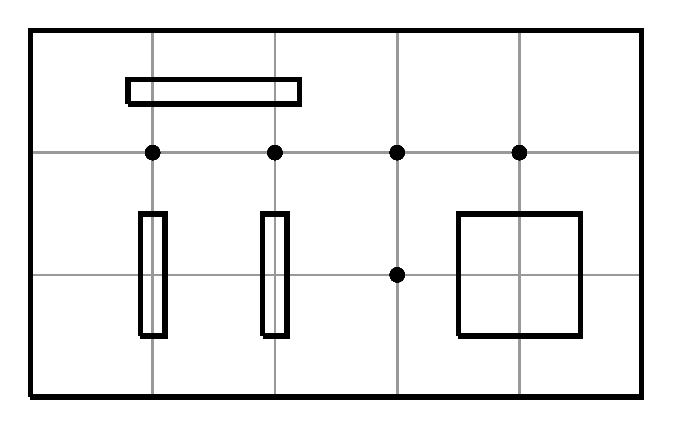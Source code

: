 % This file was created by matlab2tikz v0.4.0.
% Copyright (c) 2008--2013, Nico Schlömer <nico.schloemer@gmail.com>
% All rights reserved.
% 
% The latest updates can be retrieved from
%   http://www.mathworks.com/matlabcentral/fileexchange/22022-matlab2tikz
% where you can also make suggestions and rate matlab2tikz.
% 
% 
% 
\begin{tikzpicture}

\begin{axis}[%
width=3.423in,
height=5.459in,
scale only axis,
xmin=-300,
xmax=5300,
ymin=-2965.386,
ymax=5965.386,
hide axis,
axis x line*=bottom,
axis y line*=left
]
\addplot [
color=lightgray!80!black,
solid,
line width=1.0pt,
forget plot
]
table[row sep=crcr]{
0 0\\
1000 0\\
1000 1000\\
0 1000\\
0 0\\
};
\addplot [
color=black,
mark size=2.5pt,
only marks,
mark=*,
mark options={solid,fill=black},
forget plot
]
table[row sep=crcr]{
3000 1000\\
1000 2000\\
2000 2000\\
3000 2000\\
4000 2000\\
};
\addplot [
color=lightgray!80!black,
solid,
line width=1.0pt,
forget plot
]
table[row sep=crcr]{
0 1000\\
1000 1000\\
1000 2000\\
0 2000\\
0 1000\\
};
\addplot [
color=black,
mark size=2.5pt,
only marks,
mark=*,
mark options={solid,fill=black},
forget plot
]
table[row sep=crcr]{
3000 1000\\
1000 2000\\
2000 2000\\
3000 2000\\
4000 2000\\
};
\addplot [
color=lightgray!80!black,
solid,
line width=1.0pt,
forget plot
]
table[row sep=crcr]{
0 2000\\
1000 2000\\
1000 3000\\
0 3000\\
0 2000\\
};
\addplot [
color=black,
mark size=2.5pt,
only marks,
mark=*,
mark options={solid,fill=black},
forget plot
]
table[row sep=crcr]{
3000 1000\\
1000 2000\\
2000 2000\\
3000 2000\\
4000 2000\\
};
\addplot [
color=lightgray!80!black,
solid,
line width=1.0pt,
forget plot
]
table[row sep=crcr]{
1000 0\\
2000 0\\
2000 1000\\
1000 1000\\
1000 0\\
};
\addplot [
color=black,
mark size=2.5pt,
only marks,
mark=*,
mark options={solid,fill=black},
forget plot
]
table[row sep=crcr]{
3000 1000\\
1000 2000\\
2000 2000\\
3000 2000\\
4000 2000\\
};
\addplot [
color=lightgray!80!black,
solid,
line width=1.0pt,
forget plot
]
table[row sep=crcr]{
1000 1000\\
2000 1000\\
2000 2000\\
1000 2000\\
1000 1000\\
};
\addplot [
color=black,
mark size=2.5pt,
only marks,
mark=*,
mark options={solid,fill=black},
forget plot
]
table[row sep=crcr]{
3000 1000\\
1000 2000\\
2000 2000\\
3000 2000\\
4000 2000\\
};
\addplot [
color=lightgray!80!black,
solid,
line width=1.0pt,
forget plot
]
table[row sep=crcr]{
1000 2000\\
2000 2000\\
2000 3000\\
1000 3000\\
1000 2000\\
};
\addplot [
color=black,
mark size=2.5pt,
only marks,
mark=*,
mark options={solid,fill=black},
forget plot
]
table[row sep=crcr]{
3000 1000\\
1000 2000\\
2000 2000\\
3000 2000\\
4000 2000\\
};
\addplot [
color=lightgray!80!black,
solid,
line width=1.0pt,
forget plot
]
table[row sep=crcr]{
2000 0\\
3000 0\\
3000 1000\\
2000 1000\\
2000 0\\
};
\addplot [
color=black,
mark size=2.5pt,
only marks,
mark=*,
mark options={solid,fill=black},
forget plot
]
table[row sep=crcr]{
3000 1000\\
1000 2000\\
2000 2000\\
3000 2000\\
4000 2000\\
};
\addplot [
color=lightgray!80!black,
solid,
line width=1.0pt,
forget plot
]
table[row sep=crcr]{
2000 1000\\
3000 1000\\
3000 2000\\
2000 2000\\
2000 1000\\
};
\addplot [
color=black,
mark size=2.5pt,
only marks,
mark=*,
mark options={solid,fill=black},
forget plot
]
table[row sep=crcr]{
3000 1000\\
1000 2000\\
2000 2000\\
3000 2000\\
4000 2000\\
};
\addplot [
color=lightgray!80!black,
solid,
line width=1.0pt,
forget plot
]
table[row sep=crcr]{
2000 2000\\
3000 2000\\
3000 3000\\
2000 3000\\
2000 2000\\
};
\addplot [
color=black,
mark size=2.5pt,
only marks,
mark=*,
mark options={solid,fill=black},
forget plot
]
table[row sep=crcr]{
3000 1000\\
1000 2000\\
2000 2000\\
3000 2000\\
4000 2000\\
};
\addplot [
color=lightgray!80!black,
solid,
line width=1.0pt,
forget plot
]
table[row sep=crcr]{
3000 0\\
4000 0\\
4000 1000\\
3000 1000\\
3000 0\\
};
\addplot [
color=black,
mark size=2.5pt,
only marks,
mark=*,
mark options={solid,fill=black},
forget plot
]
table[row sep=crcr]{
3000 1000\\
1000 2000\\
2000 2000\\
3000 2000\\
4000 2000\\
};
\addplot [
color=lightgray!80!black,
solid,
line width=1.0pt,
forget plot
]
table[row sep=crcr]{
3000 1000\\
4000 1000\\
4000 2000\\
3000 2000\\
3000 1000\\
};
\addplot [
color=black,
mark size=2.5pt,
only marks,
mark=*,
mark options={solid,fill=black},
forget plot
]
table[row sep=crcr]{
3000 1000\\
1000 2000\\
2000 2000\\
3000 2000\\
4000 2000\\
};
\addplot [
color=lightgray!80!black,
solid,
line width=1.0pt,
forget plot
]
table[row sep=crcr]{
3000 2000\\
4000 2000\\
4000 3000\\
3000 3000\\
3000 2000\\
};
\addplot [
color=black,
mark size=2.5pt,
only marks,
mark=*,
mark options={solid,fill=black},
forget plot
]
table[row sep=crcr]{
3000 1000\\
1000 2000\\
2000 2000\\
3000 2000\\
4000 2000\\
};
\addplot [
color=lightgray!80!black,
solid,
line width=1.0pt,
forget plot
]
table[row sep=crcr]{
4000 0\\
5000 0\\
5000 1000\\
4000 1000\\
4000 0\\
};
\addplot [
color=black,
mark size=2.5pt,
only marks,
mark=*,
mark options={solid,fill=black},
forget plot
]
table[row sep=crcr]{
3000 1000\\
1000 2000\\
2000 2000\\
3000 2000\\
4000 2000\\
};
\addplot [
color=lightgray!80!black,
solid,
line width=1.0pt,
forget plot
]
table[row sep=crcr]{
4000 1000\\
5000 1000\\
5000 2000\\
4000 2000\\
4000 1000\\
};
\addplot [
color=black,
mark size=2.5pt,
only marks,
mark=*,
mark options={solid,fill=black},
forget plot
]
table[row sep=crcr]{
3000 1000\\
1000 2000\\
2000 2000\\
3000 2000\\
4000 2000\\
};
\addplot [
color=lightgray!80!black,
solid,
line width=1.0pt,
forget plot
]
table[row sep=crcr]{
4000 2000\\
5000 2000\\
5000 3000\\
4000 3000\\
4000 2000\\
};
\addplot [
color=black,
mark size=2.5pt,
only marks,
mark=*,
mark options={solid,fill=black},
forget plot
]
table[row sep=crcr]{
3000 1000\\
1000 2000\\
2000 2000\\
3000 2000\\
4000 2000\\
};
\addplot [
color=black,
solid,
line width=2.0pt,
forget plot
]
table[row sep=crcr]{
0 0\\
5000 0\\
5000 3000\\
0 3000\\
0 0\\
};
\addplot [
color=black,
solid,
line width=2.0pt,
forget plot
]
table[row sep=crcr]{
900 500\\
900 1500\\
1100 1500\\
1100 500\\
900 500\\
};
\addplot [
color=black,
solid,
line width=2.0pt,
forget plot
]
table[row sep=crcr]{
1900 500\\
1900 1500\\
2100 1500\\
2100 500\\
1900 500\\
};
\addplot [
color=black,
solid,
line width=2.0pt,
forget plot
]
table[row sep=crcr]{
800 2400\\
800 2600\\
2200 2600\\
2200 2400\\
800 2400\\
};
\addplot [
color=black,
solid,
line width=2.0pt,
forget plot
]
table[row sep=crcr]{
3500 500\\
3500 1500\\
4500 1500\\
4500 500\\
3500 500\\
};
\end{axis}
\end{tikzpicture}%